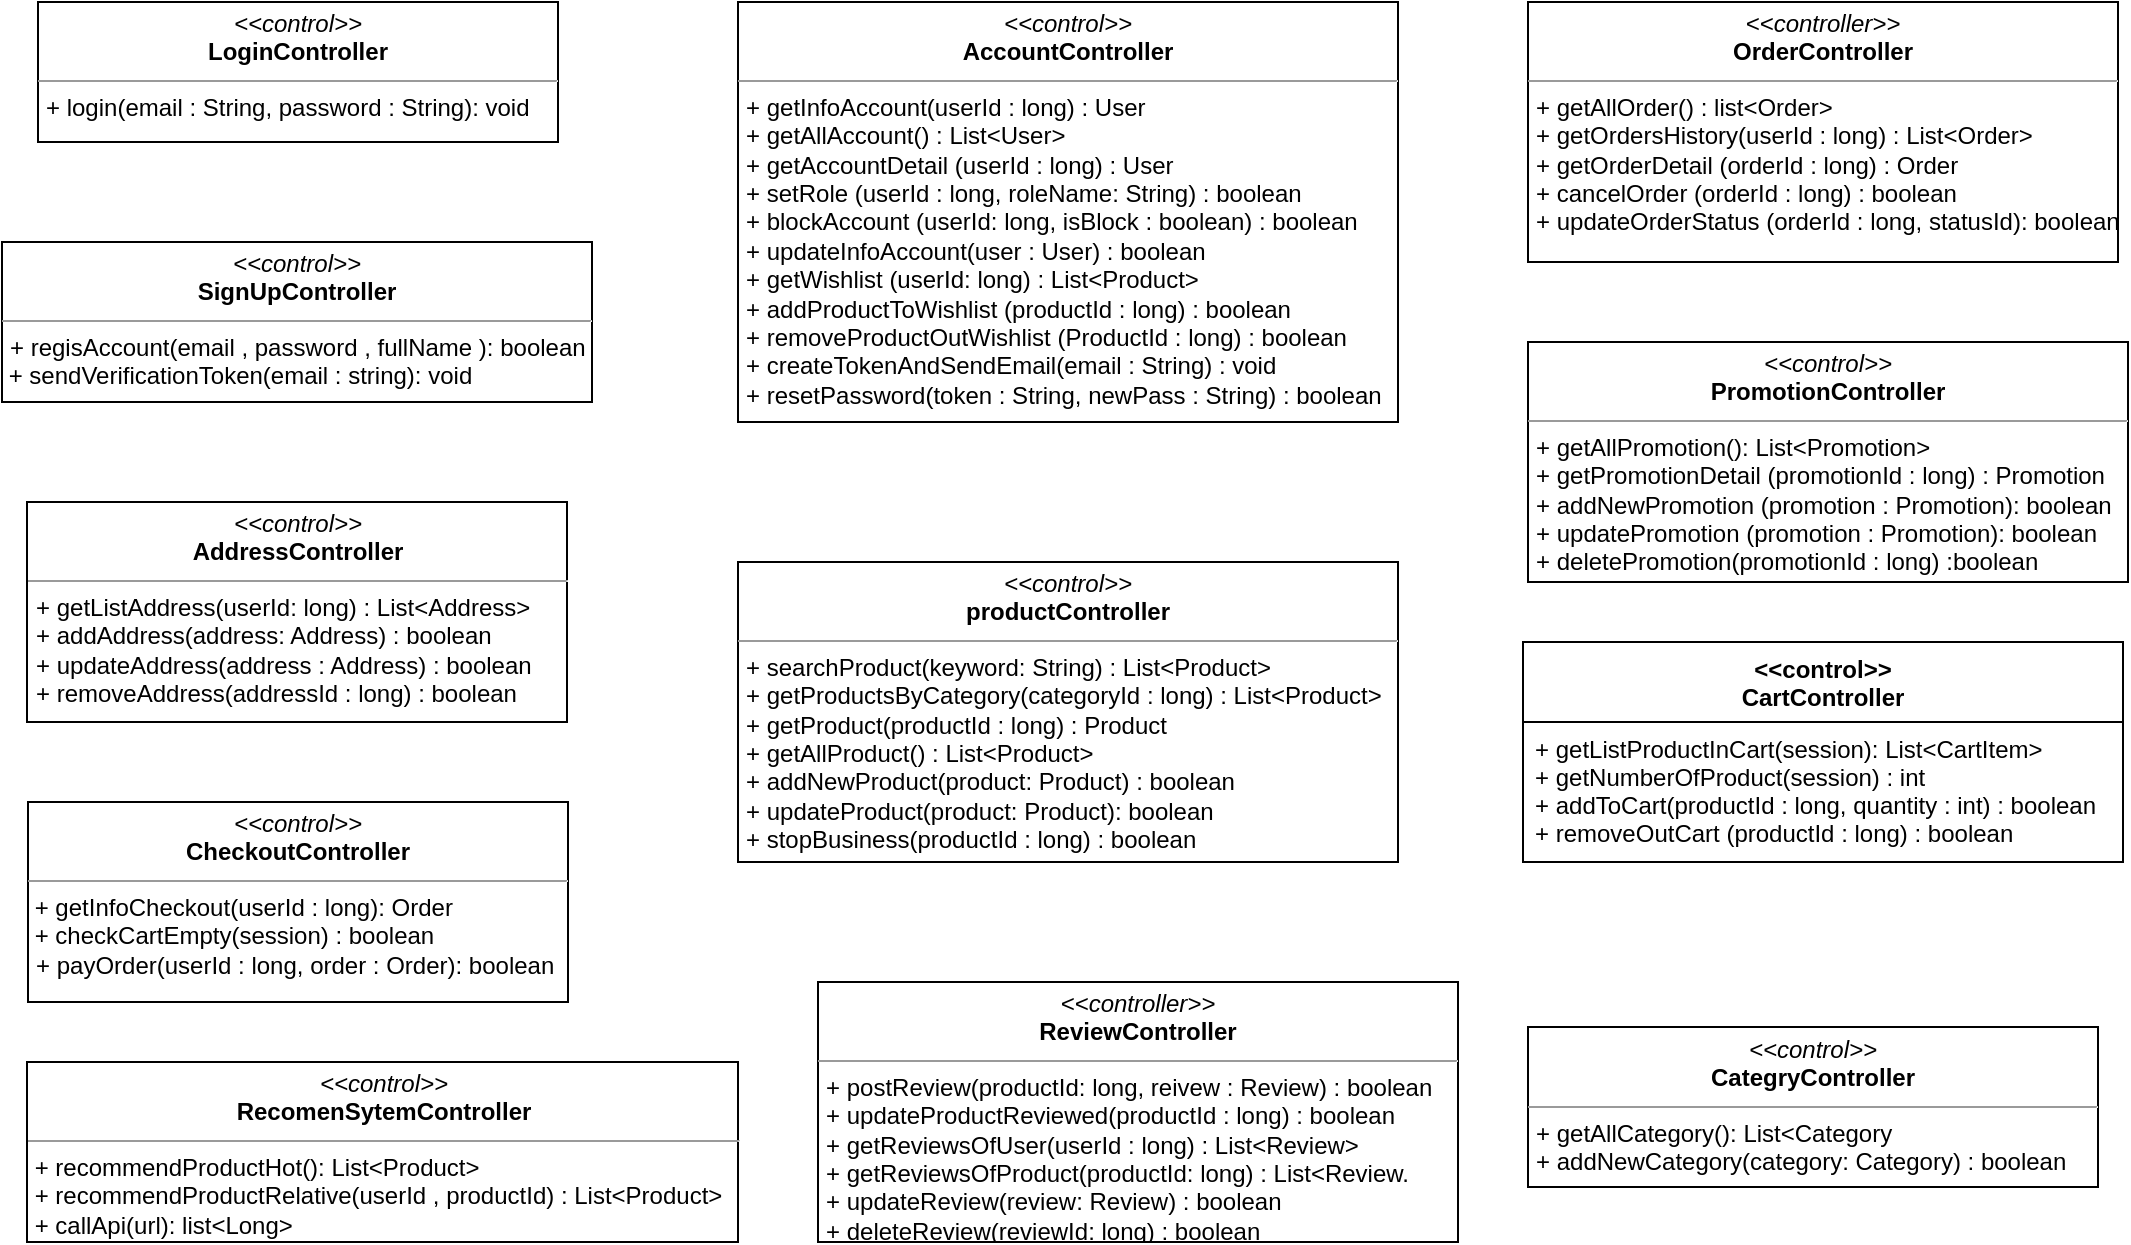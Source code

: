 <mxfile version="14.7.6" type="device"><diagram id="wBbhTu23vTkRo07nLDkm" name="Page-1"><mxGraphModel dx="1865" dy="1690" grid="1" gridSize="10" guides="1" tooltips="1" connect="1" arrows="1" fold="1" page="1" pageScale="1" pageWidth="827" pageHeight="1169" math="0" shadow="0"><root><mxCell id="0"/><mxCell id="1" parent="0"/><mxCell id="g31k8fRhPnhoaD71yDJ_-1" value="&lt;&lt;control&gt;&gt;&#10;CartController" style="swimlane;fontStyle=1;align=center;verticalAlign=top;childLayout=stackLayout;horizontal=1;startSize=40;horizontalStack=0;resizeParent=1;resizeParentMax=0;resizeLast=0;collapsible=1;marginBottom=0;" parent="1" vertex="1"><mxGeometry x="342.5" y="100" width="300" height="110" as="geometry"/></mxCell><mxCell id="g31k8fRhPnhoaD71yDJ_-2" value="+ getListProductInCart(session): List&lt;CartItem&gt;&#10;+ getNumberOfProduct(session) : int&#10;+ addToCart(productId : long, quantity : int) : boolean&#10;+ removeOutCart (productId : long) : boolean" style="text;strokeColor=none;fillColor=none;align=left;verticalAlign=top;spacingLeft=4;spacingRight=4;overflow=hidden;rotatable=0;points=[[0,0.5],[1,0.5]];portConstraint=eastwest;" parent="g31k8fRhPnhoaD71yDJ_-1" vertex="1"><mxGeometry y="40" width="300" height="70" as="geometry"/></mxCell><mxCell id="g31k8fRhPnhoaD71yDJ_-3" value="&lt;p style=&quot;margin: 0px ; margin-top: 4px ; text-align: center&quot;&gt;&lt;i&gt;&amp;lt;&amp;lt;control&amp;gt;&amp;gt;&lt;/i&gt;&lt;br&gt;&lt;b&gt;AccountController&lt;/b&gt;&lt;br&gt;&lt;/p&gt;&lt;hr size=&quot;1&quot;&gt;&lt;p style=&quot;margin: 0px ; margin-left: 4px&quot;&gt;&lt;span&gt;+ getInfoAccount(userId : long) : User&lt;/span&gt;&lt;/p&gt;&lt;p style=&quot;margin: 0px ; margin-left: 4px&quot;&gt;&lt;span&gt;+ getAllAccount() : List&amp;lt;User&amp;gt;&lt;/span&gt;&lt;/p&gt;&lt;p style=&quot;margin: 0px ; margin-left: 4px&quot;&gt;&lt;span&gt;+ getAccountDetail (userId : long) : User&lt;/span&gt;&lt;/p&gt;&lt;p style=&quot;margin: 0px ; margin-left: 4px&quot;&gt;&lt;span&gt;+ setRole (userId : long, roleName: String) : boolean&lt;/span&gt;&lt;/p&gt;&lt;p style=&quot;margin: 0px ; margin-left: 4px&quot;&gt;+ blockAccount (userId: long, isBlock : boolean) : boolean&lt;/p&gt;&lt;p style=&quot;margin: 0px ; margin-left: 4px&quot;&gt;&lt;span&gt;+ updateInfoAccount(user : User) : boolean&lt;/span&gt;&lt;/p&gt;&lt;p style=&quot;margin: 0px ; margin-left: 4px&quot;&gt;+ getWishlist (userId: long) : List&amp;lt;Product&amp;gt;&lt;span&gt;&lt;br&gt;&lt;/span&gt;&lt;/p&gt;&lt;p style=&quot;margin: 0px ; margin-left: 4px&quot;&gt;+ addProductToWishlist (productId : long) : boolean&lt;/p&gt;&lt;p style=&quot;margin: 0px ; margin-left: 4px&quot;&gt;+ removeProductOutWishlist (ProductId : long) : boolean&lt;/p&gt;&lt;p style=&quot;margin: 0px ; margin-left: 4px&quot;&gt;+ createTokenAndSendEmail(email : String) : void&lt;/p&gt;&lt;p style=&quot;margin: 0px ; margin-left: 4px&quot;&gt;+ resetPassword(token : String, newPass : String) : boolean&lt;/p&gt;&lt;p style=&quot;margin: 0px ; margin-left: 4px&quot;&gt;&lt;span&gt;&lt;br&gt;&lt;/span&gt;&lt;/p&gt;" style="verticalAlign=top;align=left;overflow=fill;fontSize=12;fontFamily=Helvetica;html=1;" parent="1" vertex="1"><mxGeometry x="-50" y="-220" width="330" height="210" as="geometry"/></mxCell><mxCell id="g31k8fRhPnhoaD71yDJ_-4" value="&lt;p style=&quot;margin: 0px ; margin-top: 4px ; text-align: center&quot;&gt;&lt;i&gt;&amp;lt;&amp;lt;control&amp;gt;&amp;gt;&lt;/i&gt;&lt;br&gt;&lt;b&gt;LoginController&lt;/b&gt;&lt;/p&gt;&lt;hr size=&quot;1&quot;&gt;&lt;p style=&quot;margin: 0px ; margin-left: 4px&quot;&gt;+ login(email : String, password : String): void&lt;br&gt;&lt;/p&gt;" style="verticalAlign=top;align=left;overflow=fill;fontSize=12;fontFamily=Helvetica;html=1;" parent="1" vertex="1"><mxGeometry x="-400" y="-220" width="260" height="70" as="geometry"/></mxCell><mxCell id="g31k8fRhPnhoaD71yDJ_-5" value="&lt;p style=&quot;margin: 0px ; margin-top: 4px ; text-align: center&quot;&gt;&lt;i&gt;&amp;lt;&amp;lt;control&amp;gt;&amp;gt;&lt;/i&gt;&lt;br&gt;&lt;b&gt;SignUpController&lt;/b&gt;&lt;/p&gt;&lt;hr size=&quot;1&quot;&gt;&lt;p style=&quot;margin: 0px ; margin-left: 4px&quot;&gt;+ regisAccount(email , password , fullName ): boolean&lt;/p&gt;&amp;nbsp;+ sendVerificationToken(email : string): void" style="verticalAlign=top;align=left;overflow=fill;fontSize=12;fontFamily=Helvetica;html=1;" parent="1" vertex="1"><mxGeometry x="-418" y="-100" width="295" height="80" as="geometry"/></mxCell><mxCell id="y9ZQ4OualGpYcwR_WFZE-1" value="&lt;p style=&quot;margin: 0px ; margin-top: 4px ; text-align: center&quot;&gt;&lt;i&gt;&amp;lt;&amp;lt;control&amp;gt;&amp;gt;&lt;/i&gt;&lt;br&gt;&lt;b&gt;CheckoutController&lt;/b&gt;&lt;/p&gt;&lt;hr size=&quot;1&quot;&gt;&amp;nbsp;+ getInfoCheckout(userId : long): Order&lt;br&gt;&amp;nbsp;+ checkCartEmpty(session) : boolean&lt;br&gt;&lt;p style=&quot;margin: 0px ; margin-left: 4px&quot;&gt;+ payOrder(userId : long, order : Order): boolean&lt;/p&gt;" style="verticalAlign=top;align=left;overflow=fill;fontSize=12;fontFamily=Helvetica;html=1;" parent="1" vertex="1"><mxGeometry x="-405" y="180" width="270" height="100" as="geometry"/></mxCell><mxCell id="y9ZQ4OualGpYcwR_WFZE-2" value="&lt;p style=&quot;margin: 0px ; margin-top: 4px ; text-align: center&quot;&gt;&lt;i&gt;&amp;lt;&amp;lt;control&amp;gt;&amp;gt;&lt;/i&gt;&lt;br&gt;&lt;b&gt;AddressController&lt;/b&gt;&lt;/p&gt;&lt;hr size=&quot;1&quot;&gt;&lt;p style=&quot;margin: 0px 0px 0px 4px&quot;&gt;+ getListAddress(userId: long) : List&amp;lt;Address&amp;gt;&lt;/p&gt;&lt;p style=&quot;margin: 0px 0px 0px 4px&quot;&gt;+ addAddress(address: Address) : boolean&lt;/p&gt;&lt;p style=&quot;margin: 0px 0px 0px 4px&quot;&gt;+ updateAddress(address : Address) : boolean&lt;/p&gt;&lt;p style=&quot;margin: 0px 0px 0px 4px&quot;&gt;+ removeAddress(addressId : long) : boolean&lt;/p&gt;" style="verticalAlign=top;align=left;overflow=fill;fontSize=12;fontFamily=Helvetica;html=1;" parent="1" vertex="1"><mxGeometry x="-405.5" y="30" width="270" height="110" as="geometry"/></mxCell><mxCell id="y9ZQ4OualGpYcwR_WFZE-3" value="&lt;p style=&quot;margin: 0px ; margin-top: 4px ; text-align: center&quot;&gt;&lt;i&gt;&amp;lt;&amp;lt;control&amp;gt;&amp;gt;&lt;/i&gt;&lt;br&gt;&lt;b&gt;PromotionController&lt;/b&gt;&lt;/p&gt;&lt;hr size=&quot;1&quot;&gt;&lt;p style=&quot;margin: 0px ; margin-left: 4px&quot;&gt;+ getAllPromotion(): List&amp;lt;Promotion&amp;gt;&lt;br&gt;&lt;/p&gt;&lt;p style=&quot;margin: 0px ; margin-left: 4px&quot;&gt;+ getPromotionDetail (promotionId : long) : Promotion&lt;/p&gt;&lt;p style=&quot;margin: 0px ; margin-left: 4px&quot;&gt;+ addNewPromotion (promotion : Promotion): boolean&lt;/p&gt;&lt;p style=&quot;margin: 0px ; margin-left: 4px&quot;&gt;+ updatePromotion (promotion : Promotion): boolean&lt;/p&gt;&lt;p style=&quot;margin: 0px ; margin-left: 4px&quot;&gt;+ deletePromotion(promotionId : long) :boolean&lt;/p&gt;" style="verticalAlign=top;align=left;overflow=fill;fontSize=12;fontFamily=Helvetica;html=1;" parent="1" vertex="1"><mxGeometry x="345" y="-50" width="300" height="120" as="geometry"/></mxCell><mxCell id="y9ZQ4OualGpYcwR_WFZE-4" value="&lt;p style=&quot;margin: 0px ; margin-top: 4px ; text-align: center&quot;&gt;&lt;i&gt;&amp;lt;&amp;lt;control&amp;gt;&amp;gt;&lt;/i&gt;&lt;br&gt;&lt;b&gt;productController&lt;/b&gt;&lt;/p&gt;&lt;hr size=&quot;1&quot;&gt;&lt;p style=&quot;margin: 0px ; margin-left: 4px&quot;&gt;&lt;span&gt;+ searchProduct(keyword: String) : List&amp;lt;Product&amp;gt;&lt;/span&gt;&lt;/p&gt;&lt;p style=&quot;margin: 0px ; margin-left: 4px&quot;&gt;&lt;span&gt;+ getProductsByCategory(categoryId : long) : List&amp;lt;Product&amp;gt;&lt;/span&gt;&lt;br&gt;&lt;/p&gt;&lt;p style=&quot;margin: 0px ; margin-left: 4px&quot;&gt;&lt;span&gt;+ getProduct(productId : long) : Product&lt;/span&gt;&lt;/p&gt;&lt;p style=&quot;margin: 0px ; margin-left: 4px&quot;&gt;&lt;span&gt;+ getAllProduct() : List&amp;lt;Product&amp;gt;&lt;/span&gt;&lt;/p&gt;&lt;p style=&quot;margin: 0px ; margin-left: 4px&quot;&gt;&lt;span&gt;+ addNewProduct(product: Product) : boolean&lt;/span&gt;&lt;/p&gt;&lt;p style=&quot;margin: 0px ; margin-left: 4px&quot;&gt;&lt;span&gt;+ updateProduct(product: Product): boolean&lt;/span&gt;&lt;/p&gt;&lt;p style=&quot;margin: 0px ; margin-left: 4px&quot;&gt;&lt;span&gt;+ stopBusiness(productId : long) : boolean&lt;/span&gt;&lt;/p&gt;" style="verticalAlign=top;align=left;overflow=fill;fontSize=12;fontFamily=Helvetica;html=1;" parent="1" vertex="1"><mxGeometry x="-50" y="60" width="330" height="150" as="geometry"/></mxCell><mxCell id="y9ZQ4OualGpYcwR_WFZE-5" value="&lt;p style=&quot;margin: 0px ; margin-top: 4px ; text-align: center&quot;&gt;&lt;i&gt;&amp;lt;&amp;lt;controller&amp;gt;&amp;gt;&lt;/i&gt;&lt;br&gt;&lt;b&gt;OrderController&lt;/b&gt;&lt;br&gt;&lt;/p&gt;&lt;hr size=&quot;1&quot;&gt;&lt;p style=&quot;margin: 0px ; margin-left: 4px&quot;&gt;&lt;/p&gt;&lt;p style=&quot;margin: 0px ; margin-left: 4px&quot;&gt;+ getAllOrder() : list&amp;lt;Order&amp;gt;&lt;/p&gt;&lt;p style=&quot;margin: 0px ; margin-left: 4px&quot;&gt;+ getOrdersHistory(userId : long) : List&amp;lt;Order&amp;gt;&lt;br&gt;&lt;/p&gt;&lt;p style=&quot;margin: 0px ; margin-left: 4px&quot;&gt;+ getOrderDetail (orderId : long) : Order&lt;/p&gt;&lt;p style=&quot;margin: 0px ; margin-left: 4px&quot;&gt;+ cancelOrder (orderId : long) : boolean&lt;/p&gt;&lt;p style=&quot;margin: 0px ; margin-left: 4px&quot;&gt;+ updateOrderStatus (orderId : long, statusId): boolean&lt;/p&gt;" style="verticalAlign=top;align=left;overflow=fill;fontSize=12;fontFamily=Helvetica;html=1;" parent="1" vertex="1"><mxGeometry x="345" y="-220" width="295" height="130" as="geometry"/></mxCell><mxCell id="y9ZQ4OualGpYcwR_WFZE-6" value="&lt;p style=&quot;margin: 0px ; margin-top: 4px ; text-align: center&quot;&gt;&lt;i&gt;&amp;lt;&amp;lt;control&amp;gt;&amp;gt;&lt;/i&gt;&lt;br&gt;&lt;b&gt;RecomenSytemController&lt;/b&gt;&lt;/p&gt;&lt;hr size=&quot;1&quot;&gt;&amp;nbsp;+ recommendProductHot(): List&amp;lt;Product&amp;gt;&lt;br&gt;&amp;nbsp;+ recommendProductRelative(userId , productId) : List&amp;lt;Product&amp;gt;&lt;br&gt;&amp;nbsp;+ callApi(url): list&amp;lt;Long&amp;gt;" style="verticalAlign=top;align=left;overflow=fill;fontSize=12;fontFamily=Helvetica;html=1;" parent="1" vertex="1"><mxGeometry x="-405.5" y="310" width="355.5" height="90" as="geometry"/></mxCell><mxCell id="y9ZQ4OualGpYcwR_WFZE-7" value="&lt;p style=&quot;margin: 0px ; margin-top: 4px ; text-align: center&quot;&gt;&lt;i&gt;&amp;lt;&amp;lt;control&amp;gt;&amp;gt;&lt;/i&gt;&lt;br&gt;&lt;b&gt;CategryController&lt;/b&gt;&lt;/p&gt;&lt;hr size=&quot;1&quot;&gt;&lt;p style=&quot;margin: 0px ; margin-left: 4px&quot;&gt;+ getAllCategory(): List&amp;lt;Category&lt;br&gt;&lt;/p&gt;&lt;p style=&quot;margin: 0px ; margin-left: 4px&quot;&gt;+ addNewCategory(category: Category) : boolean&lt;/p&gt;" style="verticalAlign=top;align=left;overflow=fill;fontSize=12;fontFamily=Helvetica;html=1;" parent="1" vertex="1"><mxGeometry x="345" y="292.5" width="285" height="80" as="geometry"/></mxCell><mxCell id="y9ZQ4OualGpYcwR_WFZE-9" value="&lt;p style=&quot;margin: 0px ; margin-top: 4px ; text-align: center&quot;&gt;&lt;i&gt;&amp;lt;&amp;lt;controller&amp;gt;&amp;gt;&lt;/i&gt;&lt;br&gt;&lt;b&gt;ReviewController&lt;/b&gt;&lt;br&gt;&lt;/p&gt;&lt;hr size=&quot;1&quot;&gt;&lt;p style=&quot;margin: 0px ; margin-left: 4px&quot;&gt;&lt;span&gt;+ postReview(productId: long, reivew : Review) : boolean&lt;/span&gt;&lt;/p&gt;&lt;p style=&quot;margin: 0px ; margin-left: 4px&quot;&gt;&lt;span&gt;+ updateProductReviewed(productId : long) : boolean&lt;/span&gt;&lt;/p&gt;&lt;p style=&quot;margin: 0px ; margin-left: 4px&quot;&gt;&lt;span&gt;+ getReviewsOfUser(userId : long) : List&amp;lt;Review&amp;gt;&lt;/span&gt;&lt;/p&gt;&lt;p style=&quot;margin: 0px ; margin-left: 4px&quot;&gt;&lt;span&gt;+ getReviewsOfProduct(productId: long) : List&amp;lt;Review.&lt;/span&gt;&lt;/p&gt;&lt;p style=&quot;margin: 0px ; margin-left: 4px&quot;&gt;&lt;span&gt;+ updateReview(review: Review) : boolean&lt;/span&gt;&lt;/p&gt;&lt;p style=&quot;margin: 0px ; margin-left: 4px&quot;&gt;&lt;span&gt;+ deleteReview(reviewId: long) : boolean&lt;/span&gt;&lt;/p&gt;" style="verticalAlign=top;align=left;overflow=fill;fontSize=12;fontFamily=Helvetica;html=1;" parent="1" vertex="1"><mxGeometry x="-10" y="270" width="320" height="130" as="geometry"/></mxCell></root></mxGraphModel></diagram></mxfile>